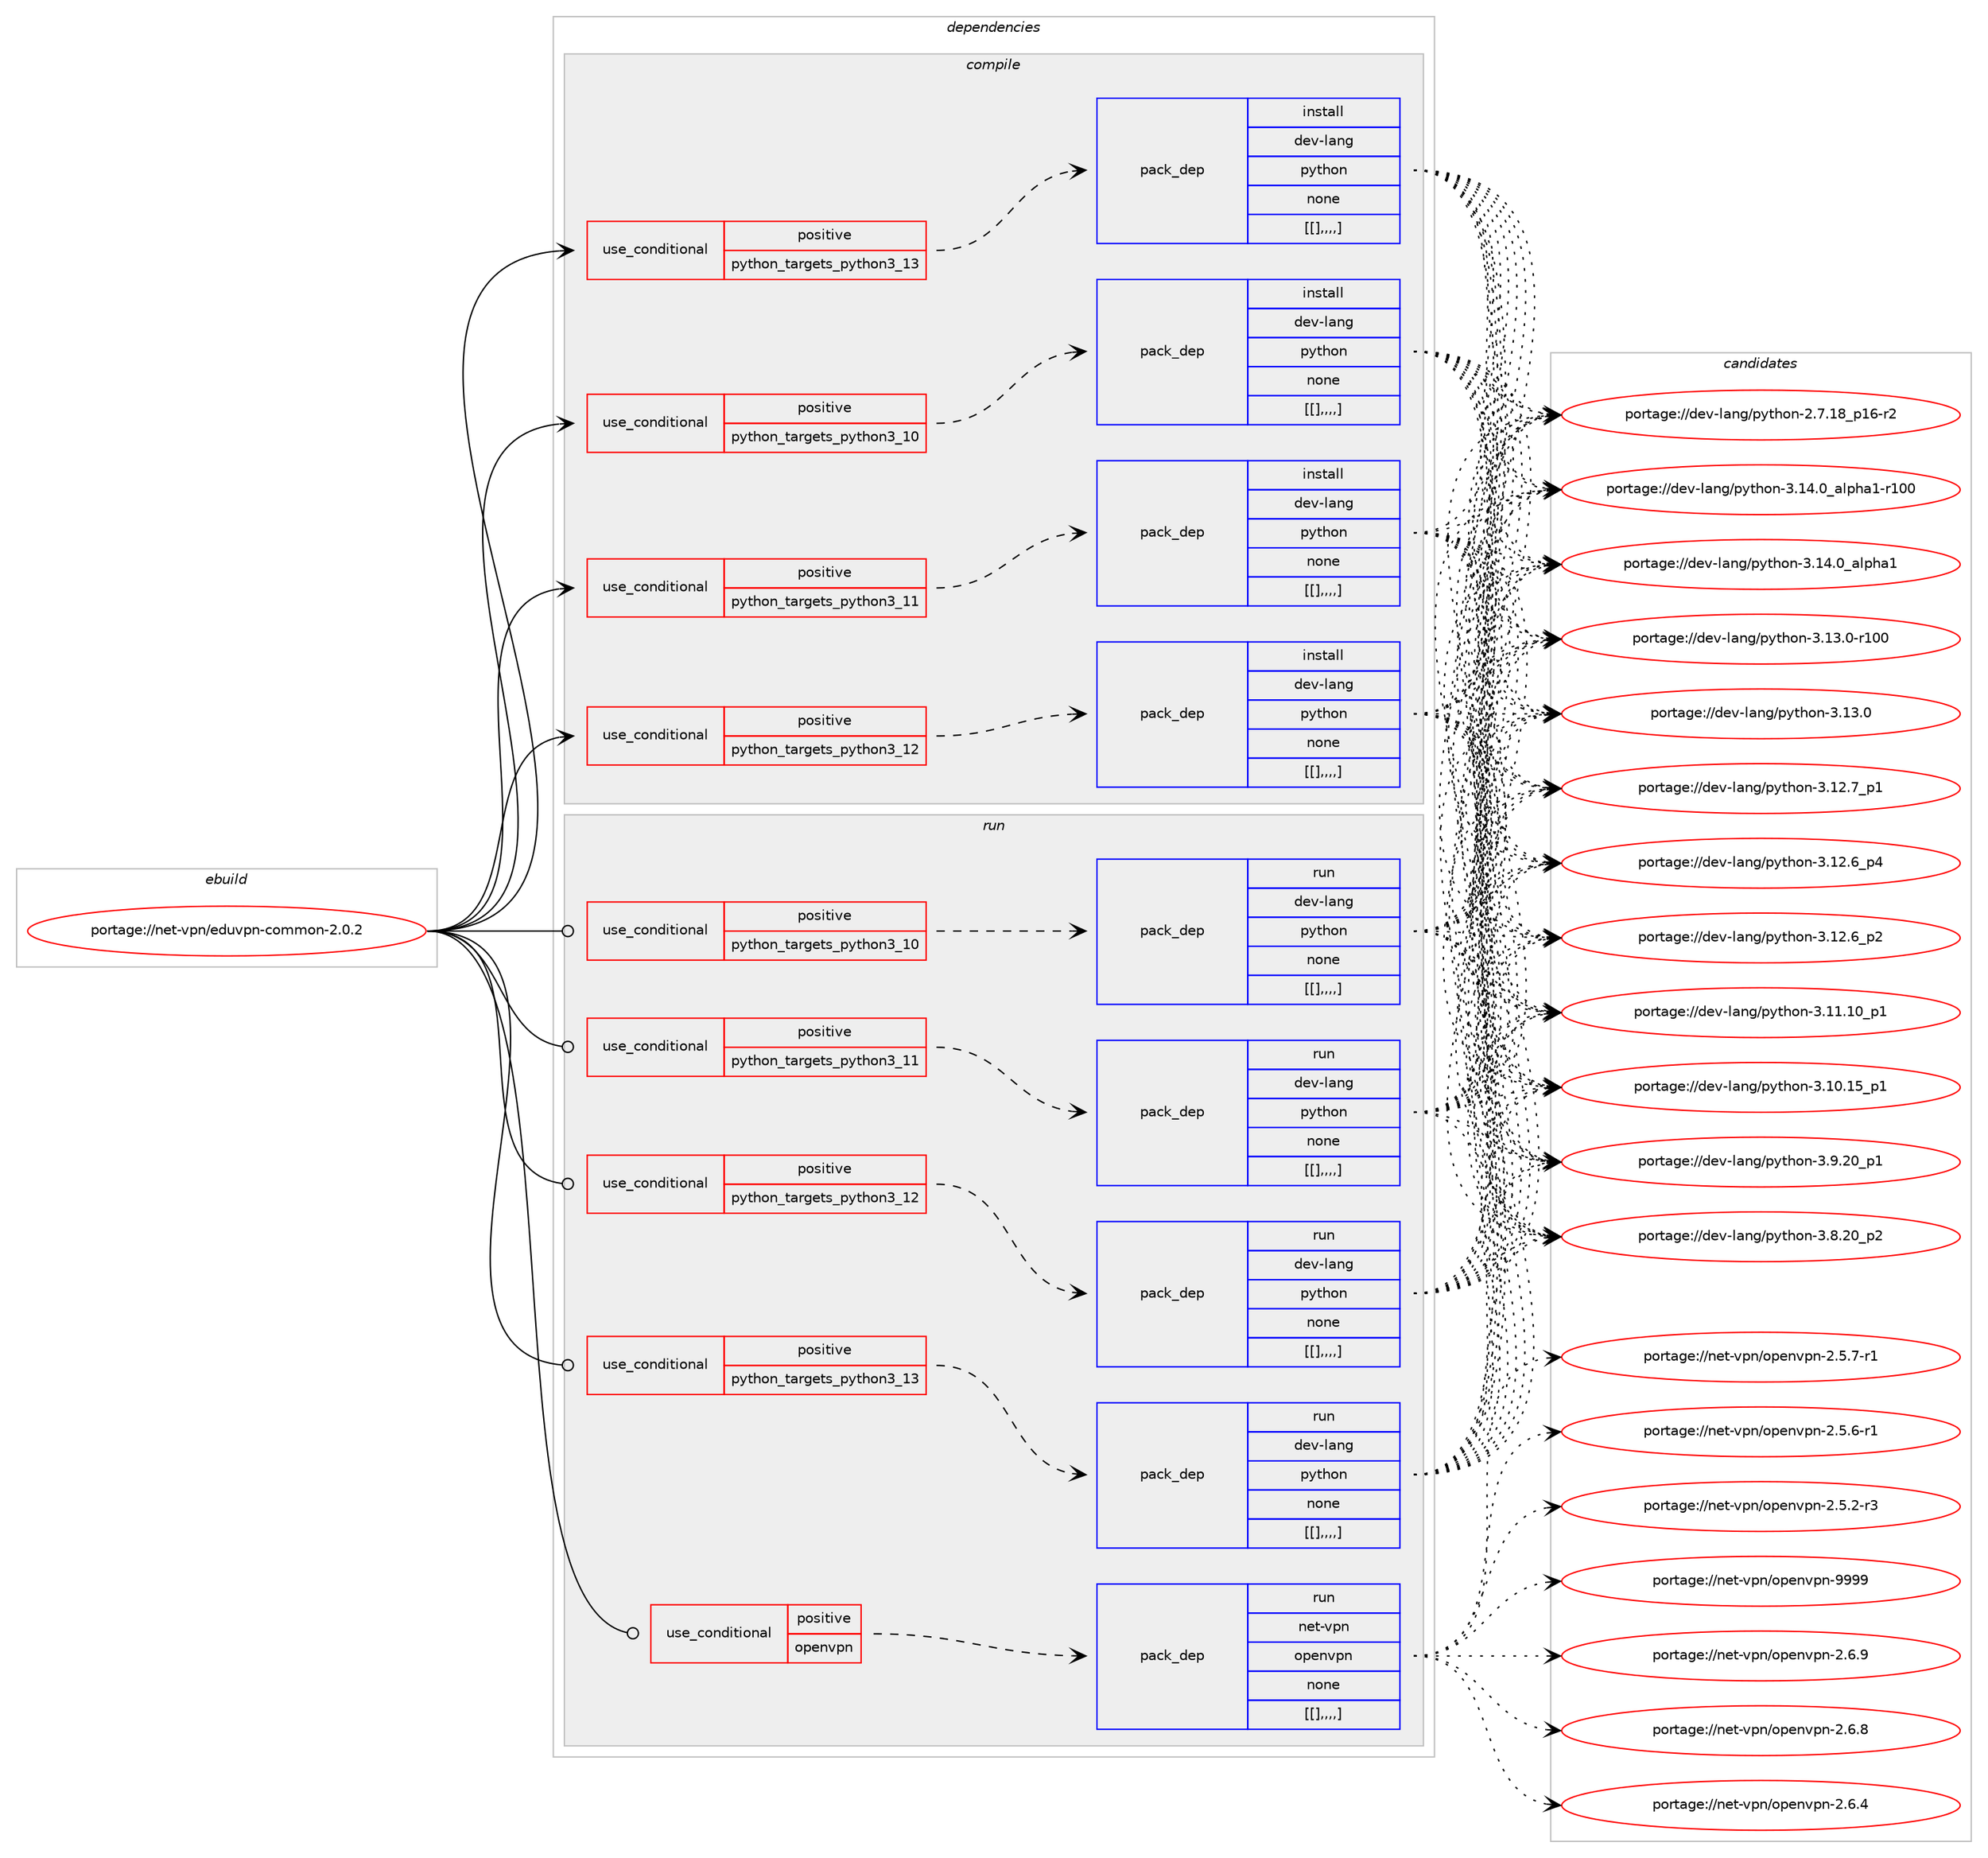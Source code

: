 digraph prolog {

# *************
# Graph options
# *************

newrank=true;
concentrate=true;
compound=true;
graph [rankdir=LR,fontname=Helvetica,fontsize=10,ranksep=1.5];#, ranksep=2.5, nodesep=0.2];
edge  [arrowhead=vee];
node  [fontname=Helvetica,fontsize=10];

# **********
# The ebuild
# **********

subgraph cluster_leftcol {
color=gray;
label=<<i>ebuild</i>>;
id [label="portage://net-vpn/eduvpn-common-2.0.2", color=red, width=4, href="../net-vpn/eduvpn-common-2.0.2.svg"];
}

# ****************
# The dependencies
# ****************

subgraph cluster_midcol {
color=gray;
label=<<i>dependencies</i>>;
subgraph cluster_compile {
fillcolor="#eeeeee";
style=filled;
label=<<i>compile</i>>;
subgraph cond108204 {
dependency408367 [label=<<TABLE BORDER="0" CELLBORDER="1" CELLSPACING="0" CELLPADDING="4"><TR><TD ROWSPAN="3" CELLPADDING="10">use_conditional</TD></TR><TR><TD>positive</TD></TR><TR><TD>python_targets_python3_10</TD></TR></TABLE>>, shape=none, color=red];
subgraph pack297105 {
dependency408402 [label=<<TABLE BORDER="0" CELLBORDER="1" CELLSPACING="0" CELLPADDING="4" WIDTH="220"><TR><TD ROWSPAN="6" CELLPADDING="30">pack_dep</TD></TR><TR><TD WIDTH="110">install</TD></TR><TR><TD>dev-lang</TD></TR><TR><TD>python</TD></TR><TR><TD>none</TD></TR><TR><TD>[[],,,,]</TD></TR></TABLE>>, shape=none, color=blue];
}
dependency408367:e -> dependency408402:w [weight=20,style="dashed",arrowhead="vee"];
}
id:e -> dependency408367:w [weight=20,style="solid",arrowhead="vee"];
subgraph cond108228 {
dependency408473 [label=<<TABLE BORDER="0" CELLBORDER="1" CELLSPACING="0" CELLPADDING="4"><TR><TD ROWSPAN="3" CELLPADDING="10">use_conditional</TD></TR><TR><TD>positive</TD></TR><TR><TD>python_targets_python3_11</TD></TR></TABLE>>, shape=none, color=red];
subgraph pack297177 {
dependency408489 [label=<<TABLE BORDER="0" CELLBORDER="1" CELLSPACING="0" CELLPADDING="4" WIDTH="220"><TR><TD ROWSPAN="6" CELLPADDING="30">pack_dep</TD></TR><TR><TD WIDTH="110">install</TD></TR><TR><TD>dev-lang</TD></TR><TR><TD>python</TD></TR><TR><TD>none</TD></TR><TR><TD>[[],,,,]</TD></TR></TABLE>>, shape=none, color=blue];
}
dependency408473:e -> dependency408489:w [weight=20,style="dashed",arrowhead="vee"];
}
id:e -> dependency408473:w [weight=20,style="solid",arrowhead="vee"];
subgraph cond108249 {
dependency408560 [label=<<TABLE BORDER="0" CELLBORDER="1" CELLSPACING="0" CELLPADDING="4"><TR><TD ROWSPAN="3" CELLPADDING="10">use_conditional</TD></TR><TR><TD>positive</TD></TR><TR><TD>python_targets_python3_12</TD></TR></TABLE>>, shape=none, color=red];
subgraph pack297250 {
dependency408563 [label=<<TABLE BORDER="0" CELLBORDER="1" CELLSPACING="0" CELLPADDING="4" WIDTH="220"><TR><TD ROWSPAN="6" CELLPADDING="30">pack_dep</TD></TR><TR><TD WIDTH="110">install</TD></TR><TR><TD>dev-lang</TD></TR><TR><TD>python</TD></TR><TR><TD>none</TD></TR><TR><TD>[[],,,,]</TD></TR></TABLE>>, shape=none, color=blue];
}
dependency408560:e -> dependency408563:w [weight=20,style="dashed",arrowhead="vee"];
}
id:e -> dependency408560:w [weight=20,style="solid",arrowhead="vee"];
subgraph cond108257 {
dependency408639 [label=<<TABLE BORDER="0" CELLBORDER="1" CELLSPACING="0" CELLPADDING="4"><TR><TD ROWSPAN="3" CELLPADDING="10">use_conditional</TD></TR><TR><TD>positive</TD></TR><TR><TD>python_targets_python3_13</TD></TR></TABLE>>, shape=none, color=red];
subgraph pack297318 {
dependency408693 [label=<<TABLE BORDER="0" CELLBORDER="1" CELLSPACING="0" CELLPADDING="4" WIDTH="220"><TR><TD ROWSPAN="6" CELLPADDING="30">pack_dep</TD></TR><TR><TD WIDTH="110">install</TD></TR><TR><TD>dev-lang</TD></TR><TR><TD>python</TD></TR><TR><TD>none</TD></TR><TR><TD>[[],,,,]</TD></TR></TABLE>>, shape=none, color=blue];
}
dependency408639:e -> dependency408693:w [weight=20,style="dashed",arrowhead="vee"];
}
id:e -> dependency408639:w [weight=20,style="solid",arrowhead="vee"];
}
subgraph cluster_compileandrun {
fillcolor="#eeeeee";
style=filled;
label=<<i>compile and run</i>>;
}
subgraph cluster_run {
fillcolor="#eeeeee";
style=filled;
label=<<i>run</i>>;
subgraph cond108299 {
dependency408718 [label=<<TABLE BORDER="0" CELLBORDER="1" CELLSPACING="0" CELLPADDING="4"><TR><TD ROWSPAN="3" CELLPADDING="10">use_conditional</TD></TR><TR><TD>positive</TD></TR><TR><TD>openvpn</TD></TR></TABLE>>, shape=none, color=red];
subgraph pack297362 {
dependency408726 [label=<<TABLE BORDER="0" CELLBORDER="1" CELLSPACING="0" CELLPADDING="4" WIDTH="220"><TR><TD ROWSPAN="6" CELLPADDING="30">pack_dep</TD></TR><TR><TD WIDTH="110">run</TD></TR><TR><TD>net-vpn</TD></TR><TR><TD>openvpn</TD></TR><TR><TD>none</TD></TR><TR><TD>[[],,,,]</TD></TR></TABLE>>, shape=none, color=blue];
}
dependency408718:e -> dependency408726:w [weight=20,style="dashed",arrowhead="vee"];
}
id:e -> dependency408718:w [weight=20,style="solid",arrowhead="odot"];
subgraph cond108314 {
dependency408790 [label=<<TABLE BORDER="0" CELLBORDER="1" CELLSPACING="0" CELLPADDING="4"><TR><TD ROWSPAN="3" CELLPADDING="10">use_conditional</TD></TR><TR><TD>positive</TD></TR><TR><TD>python_targets_python3_10</TD></TR></TABLE>>, shape=none, color=red];
subgraph pack297434 {
dependency408838 [label=<<TABLE BORDER="0" CELLBORDER="1" CELLSPACING="0" CELLPADDING="4" WIDTH="220"><TR><TD ROWSPAN="6" CELLPADDING="30">pack_dep</TD></TR><TR><TD WIDTH="110">run</TD></TR><TR><TD>dev-lang</TD></TR><TR><TD>python</TD></TR><TR><TD>none</TD></TR><TR><TD>[[],,,,]</TD></TR></TABLE>>, shape=none, color=blue];
}
dependency408790:e -> dependency408838:w [weight=20,style="dashed",arrowhead="vee"];
}
id:e -> dependency408790:w [weight=20,style="solid",arrowhead="odot"];
subgraph cond108344 {
dependency408931 [label=<<TABLE BORDER="0" CELLBORDER="1" CELLSPACING="0" CELLPADDING="4"><TR><TD ROWSPAN="3" CELLPADDING="10">use_conditional</TD></TR><TR><TD>positive</TD></TR><TR><TD>python_targets_python3_11</TD></TR></TABLE>>, shape=none, color=red];
subgraph pack297568 {
dependency409012 [label=<<TABLE BORDER="0" CELLBORDER="1" CELLSPACING="0" CELLPADDING="4" WIDTH="220"><TR><TD ROWSPAN="6" CELLPADDING="30">pack_dep</TD></TR><TR><TD WIDTH="110">run</TD></TR><TR><TD>dev-lang</TD></TR><TR><TD>python</TD></TR><TR><TD>none</TD></TR><TR><TD>[[],,,,]</TD></TR></TABLE>>, shape=none, color=blue];
}
dependency408931:e -> dependency409012:w [weight=20,style="dashed",arrowhead="vee"];
}
id:e -> dependency408931:w [weight=20,style="solid",arrowhead="odot"];
subgraph cond108379 {
dependency409063 [label=<<TABLE BORDER="0" CELLBORDER="1" CELLSPACING="0" CELLPADDING="4"><TR><TD ROWSPAN="3" CELLPADDING="10">use_conditional</TD></TR><TR><TD>positive</TD></TR><TR><TD>python_targets_python3_12</TD></TR></TABLE>>, shape=none, color=red];
subgraph pack297630 {
dependency409089 [label=<<TABLE BORDER="0" CELLBORDER="1" CELLSPACING="0" CELLPADDING="4" WIDTH="220"><TR><TD ROWSPAN="6" CELLPADDING="30">pack_dep</TD></TR><TR><TD WIDTH="110">run</TD></TR><TR><TD>dev-lang</TD></TR><TR><TD>python</TD></TR><TR><TD>none</TD></TR><TR><TD>[[],,,,]</TD></TR></TABLE>>, shape=none, color=blue];
}
dependency409063:e -> dependency409089:w [weight=20,style="dashed",arrowhead="vee"];
}
id:e -> dependency409063:w [weight=20,style="solid",arrowhead="odot"];
subgraph cond108393 {
dependency409114 [label=<<TABLE BORDER="0" CELLBORDER="1" CELLSPACING="0" CELLPADDING="4"><TR><TD ROWSPAN="3" CELLPADDING="10">use_conditional</TD></TR><TR><TD>positive</TD></TR><TR><TD>python_targets_python3_13</TD></TR></TABLE>>, shape=none, color=red];
subgraph pack297711 {
dependency409177 [label=<<TABLE BORDER="0" CELLBORDER="1" CELLSPACING="0" CELLPADDING="4" WIDTH="220"><TR><TD ROWSPAN="6" CELLPADDING="30">pack_dep</TD></TR><TR><TD WIDTH="110">run</TD></TR><TR><TD>dev-lang</TD></TR><TR><TD>python</TD></TR><TR><TD>none</TD></TR><TR><TD>[[],,,,]</TD></TR></TABLE>>, shape=none, color=blue];
}
dependency409114:e -> dependency409177:w [weight=20,style="dashed",arrowhead="vee"];
}
id:e -> dependency409114:w [weight=20,style="solid",arrowhead="odot"];
}
}

# **************
# The candidates
# **************

subgraph cluster_choices {
rank=same;
color=gray;
label=<<i>candidates</i>>;

subgraph choice297055 {
color=black;
nodesep=1;
choice100101118451089711010347112121116104111110455146495246489597108112104974945114494848 [label="portage://dev-lang/python-3.14.0_alpha1-r100", color=red, width=4,href="../dev-lang/python-3.14.0_alpha1-r100.svg"];
choice1001011184510897110103471121211161041111104551464952464895971081121049749 [label="portage://dev-lang/python-3.14.0_alpha1", color=red, width=4,href="../dev-lang/python-3.14.0_alpha1.svg"];
choice1001011184510897110103471121211161041111104551464951464845114494848 [label="portage://dev-lang/python-3.13.0-r100", color=red, width=4,href="../dev-lang/python-3.13.0-r100.svg"];
choice10010111845108971101034711212111610411111045514649514648 [label="portage://dev-lang/python-3.13.0", color=red, width=4,href="../dev-lang/python-3.13.0.svg"];
choice100101118451089711010347112121116104111110455146495046559511249 [label="portage://dev-lang/python-3.12.7_p1", color=red, width=4,href="../dev-lang/python-3.12.7_p1.svg"];
choice100101118451089711010347112121116104111110455146495046549511252 [label="portage://dev-lang/python-3.12.6_p4", color=red, width=4,href="../dev-lang/python-3.12.6_p4.svg"];
choice100101118451089711010347112121116104111110455146495046549511250 [label="portage://dev-lang/python-3.12.6_p2", color=red, width=4,href="../dev-lang/python-3.12.6_p2.svg"];
choice10010111845108971101034711212111610411111045514649494649489511249 [label="portage://dev-lang/python-3.11.10_p1", color=red, width=4,href="../dev-lang/python-3.11.10_p1.svg"];
choice10010111845108971101034711212111610411111045514649484649539511249 [label="portage://dev-lang/python-3.10.15_p1", color=red, width=4,href="../dev-lang/python-3.10.15_p1.svg"];
choice100101118451089711010347112121116104111110455146574650489511249 [label="portage://dev-lang/python-3.9.20_p1", color=red, width=4,href="../dev-lang/python-3.9.20_p1.svg"];
choice100101118451089711010347112121116104111110455146564650489511250 [label="portage://dev-lang/python-3.8.20_p2", color=red, width=4,href="../dev-lang/python-3.8.20_p2.svg"];
choice100101118451089711010347112121116104111110455046554649569511249544511450 [label="portage://dev-lang/python-2.7.18_p16-r2", color=red, width=4,href="../dev-lang/python-2.7.18_p16-r2.svg"];
dependency408402:e -> choice100101118451089711010347112121116104111110455146495246489597108112104974945114494848:w [style=dotted,weight="100"];
dependency408402:e -> choice1001011184510897110103471121211161041111104551464952464895971081121049749:w [style=dotted,weight="100"];
dependency408402:e -> choice1001011184510897110103471121211161041111104551464951464845114494848:w [style=dotted,weight="100"];
dependency408402:e -> choice10010111845108971101034711212111610411111045514649514648:w [style=dotted,weight="100"];
dependency408402:e -> choice100101118451089711010347112121116104111110455146495046559511249:w [style=dotted,weight="100"];
dependency408402:e -> choice100101118451089711010347112121116104111110455146495046549511252:w [style=dotted,weight="100"];
dependency408402:e -> choice100101118451089711010347112121116104111110455146495046549511250:w [style=dotted,weight="100"];
dependency408402:e -> choice10010111845108971101034711212111610411111045514649494649489511249:w [style=dotted,weight="100"];
dependency408402:e -> choice10010111845108971101034711212111610411111045514649484649539511249:w [style=dotted,weight="100"];
dependency408402:e -> choice100101118451089711010347112121116104111110455146574650489511249:w [style=dotted,weight="100"];
dependency408402:e -> choice100101118451089711010347112121116104111110455146564650489511250:w [style=dotted,weight="100"];
dependency408402:e -> choice100101118451089711010347112121116104111110455046554649569511249544511450:w [style=dotted,weight="100"];
}
subgraph choice297066 {
color=black;
nodesep=1;
choice100101118451089711010347112121116104111110455146495246489597108112104974945114494848 [label="portage://dev-lang/python-3.14.0_alpha1-r100", color=red, width=4,href="../dev-lang/python-3.14.0_alpha1-r100.svg"];
choice1001011184510897110103471121211161041111104551464952464895971081121049749 [label="portage://dev-lang/python-3.14.0_alpha1", color=red, width=4,href="../dev-lang/python-3.14.0_alpha1.svg"];
choice1001011184510897110103471121211161041111104551464951464845114494848 [label="portage://dev-lang/python-3.13.0-r100", color=red, width=4,href="../dev-lang/python-3.13.0-r100.svg"];
choice10010111845108971101034711212111610411111045514649514648 [label="portage://dev-lang/python-3.13.0", color=red, width=4,href="../dev-lang/python-3.13.0.svg"];
choice100101118451089711010347112121116104111110455146495046559511249 [label="portage://dev-lang/python-3.12.7_p1", color=red, width=4,href="../dev-lang/python-3.12.7_p1.svg"];
choice100101118451089711010347112121116104111110455146495046549511252 [label="portage://dev-lang/python-3.12.6_p4", color=red, width=4,href="../dev-lang/python-3.12.6_p4.svg"];
choice100101118451089711010347112121116104111110455146495046549511250 [label="portage://dev-lang/python-3.12.6_p2", color=red, width=4,href="../dev-lang/python-3.12.6_p2.svg"];
choice10010111845108971101034711212111610411111045514649494649489511249 [label="portage://dev-lang/python-3.11.10_p1", color=red, width=4,href="../dev-lang/python-3.11.10_p1.svg"];
choice10010111845108971101034711212111610411111045514649484649539511249 [label="portage://dev-lang/python-3.10.15_p1", color=red, width=4,href="../dev-lang/python-3.10.15_p1.svg"];
choice100101118451089711010347112121116104111110455146574650489511249 [label="portage://dev-lang/python-3.9.20_p1", color=red, width=4,href="../dev-lang/python-3.9.20_p1.svg"];
choice100101118451089711010347112121116104111110455146564650489511250 [label="portage://dev-lang/python-3.8.20_p2", color=red, width=4,href="../dev-lang/python-3.8.20_p2.svg"];
choice100101118451089711010347112121116104111110455046554649569511249544511450 [label="portage://dev-lang/python-2.7.18_p16-r2", color=red, width=4,href="../dev-lang/python-2.7.18_p16-r2.svg"];
dependency408489:e -> choice100101118451089711010347112121116104111110455146495246489597108112104974945114494848:w [style=dotted,weight="100"];
dependency408489:e -> choice1001011184510897110103471121211161041111104551464952464895971081121049749:w [style=dotted,weight="100"];
dependency408489:e -> choice1001011184510897110103471121211161041111104551464951464845114494848:w [style=dotted,weight="100"];
dependency408489:e -> choice10010111845108971101034711212111610411111045514649514648:w [style=dotted,weight="100"];
dependency408489:e -> choice100101118451089711010347112121116104111110455146495046559511249:w [style=dotted,weight="100"];
dependency408489:e -> choice100101118451089711010347112121116104111110455146495046549511252:w [style=dotted,weight="100"];
dependency408489:e -> choice100101118451089711010347112121116104111110455146495046549511250:w [style=dotted,weight="100"];
dependency408489:e -> choice10010111845108971101034711212111610411111045514649494649489511249:w [style=dotted,weight="100"];
dependency408489:e -> choice10010111845108971101034711212111610411111045514649484649539511249:w [style=dotted,weight="100"];
dependency408489:e -> choice100101118451089711010347112121116104111110455146574650489511249:w [style=dotted,weight="100"];
dependency408489:e -> choice100101118451089711010347112121116104111110455146564650489511250:w [style=dotted,weight="100"];
dependency408489:e -> choice100101118451089711010347112121116104111110455046554649569511249544511450:w [style=dotted,weight="100"];
}
subgraph choice297075 {
color=black;
nodesep=1;
choice100101118451089711010347112121116104111110455146495246489597108112104974945114494848 [label="portage://dev-lang/python-3.14.0_alpha1-r100", color=red, width=4,href="../dev-lang/python-3.14.0_alpha1-r100.svg"];
choice1001011184510897110103471121211161041111104551464952464895971081121049749 [label="portage://dev-lang/python-3.14.0_alpha1", color=red, width=4,href="../dev-lang/python-3.14.0_alpha1.svg"];
choice1001011184510897110103471121211161041111104551464951464845114494848 [label="portage://dev-lang/python-3.13.0-r100", color=red, width=4,href="../dev-lang/python-3.13.0-r100.svg"];
choice10010111845108971101034711212111610411111045514649514648 [label="portage://dev-lang/python-3.13.0", color=red, width=4,href="../dev-lang/python-3.13.0.svg"];
choice100101118451089711010347112121116104111110455146495046559511249 [label="portage://dev-lang/python-3.12.7_p1", color=red, width=4,href="../dev-lang/python-3.12.7_p1.svg"];
choice100101118451089711010347112121116104111110455146495046549511252 [label="portage://dev-lang/python-3.12.6_p4", color=red, width=4,href="../dev-lang/python-3.12.6_p4.svg"];
choice100101118451089711010347112121116104111110455146495046549511250 [label="portage://dev-lang/python-3.12.6_p2", color=red, width=4,href="../dev-lang/python-3.12.6_p2.svg"];
choice10010111845108971101034711212111610411111045514649494649489511249 [label="portage://dev-lang/python-3.11.10_p1", color=red, width=4,href="../dev-lang/python-3.11.10_p1.svg"];
choice10010111845108971101034711212111610411111045514649484649539511249 [label="portage://dev-lang/python-3.10.15_p1", color=red, width=4,href="../dev-lang/python-3.10.15_p1.svg"];
choice100101118451089711010347112121116104111110455146574650489511249 [label="portage://dev-lang/python-3.9.20_p1", color=red, width=4,href="../dev-lang/python-3.9.20_p1.svg"];
choice100101118451089711010347112121116104111110455146564650489511250 [label="portage://dev-lang/python-3.8.20_p2", color=red, width=4,href="../dev-lang/python-3.8.20_p2.svg"];
choice100101118451089711010347112121116104111110455046554649569511249544511450 [label="portage://dev-lang/python-2.7.18_p16-r2", color=red, width=4,href="../dev-lang/python-2.7.18_p16-r2.svg"];
dependency408563:e -> choice100101118451089711010347112121116104111110455146495246489597108112104974945114494848:w [style=dotted,weight="100"];
dependency408563:e -> choice1001011184510897110103471121211161041111104551464952464895971081121049749:w [style=dotted,weight="100"];
dependency408563:e -> choice1001011184510897110103471121211161041111104551464951464845114494848:w [style=dotted,weight="100"];
dependency408563:e -> choice10010111845108971101034711212111610411111045514649514648:w [style=dotted,weight="100"];
dependency408563:e -> choice100101118451089711010347112121116104111110455146495046559511249:w [style=dotted,weight="100"];
dependency408563:e -> choice100101118451089711010347112121116104111110455146495046549511252:w [style=dotted,weight="100"];
dependency408563:e -> choice100101118451089711010347112121116104111110455146495046549511250:w [style=dotted,weight="100"];
dependency408563:e -> choice10010111845108971101034711212111610411111045514649494649489511249:w [style=dotted,weight="100"];
dependency408563:e -> choice10010111845108971101034711212111610411111045514649484649539511249:w [style=dotted,weight="100"];
dependency408563:e -> choice100101118451089711010347112121116104111110455146574650489511249:w [style=dotted,weight="100"];
dependency408563:e -> choice100101118451089711010347112121116104111110455146564650489511250:w [style=dotted,weight="100"];
dependency408563:e -> choice100101118451089711010347112121116104111110455046554649569511249544511450:w [style=dotted,weight="100"];
}
subgraph choice297088 {
color=black;
nodesep=1;
choice100101118451089711010347112121116104111110455146495246489597108112104974945114494848 [label="portage://dev-lang/python-3.14.0_alpha1-r100", color=red, width=4,href="../dev-lang/python-3.14.0_alpha1-r100.svg"];
choice1001011184510897110103471121211161041111104551464952464895971081121049749 [label="portage://dev-lang/python-3.14.0_alpha1", color=red, width=4,href="../dev-lang/python-3.14.0_alpha1.svg"];
choice1001011184510897110103471121211161041111104551464951464845114494848 [label="portage://dev-lang/python-3.13.0-r100", color=red, width=4,href="../dev-lang/python-3.13.0-r100.svg"];
choice10010111845108971101034711212111610411111045514649514648 [label="portage://dev-lang/python-3.13.0", color=red, width=4,href="../dev-lang/python-3.13.0.svg"];
choice100101118451089711010347112121116104111110455146495046559511249 [label="portage://dev-lang/python-3.12.7_p1", color=red, width=4,href="../dev-lang/python-3.12.7_p1.svg"];
choice100101118451089711010347112121116104111110455146495046549511252 [label="portage://dev-lang/python-3.12.6_p4", color=red, width=4,href="../dev-lang/python-3.12.6_p4.svg"];
choice100101118451089711010347112121116104111110455146495046549511250 [label="portage://dev-lang/python-3.12.6_p2", color=red, width=4,href="../dev-lang/python-3.12.6_p2.svg"];
choice10010111845108971101034711212111610411111045514649494649489511249 [label="portage://dev-lang/python-3.11.10_p1", color=red, width=4,href="../dev-lang/python-3.11.10_p1.svg"];
choice10010111845108971101034711212111610411111045514649484649539511249 [label="portage://dev-lang/python-3.10.15_p1", color=red, width=4,href="../dev-lang/python-3.10.15_p1.svg"];
choice100101118451089711010347112121116104111110455146574650489511249 [label="portage://dev-lang/python-3.9.20_p1", color=red, width=4,href="../dev-lang/python-3.9.20_p1.svg"];
choice100101118451089711010347112121116104111110455146564650489511250 [label="portage://dev-lang/python-3.8.20_p2", color=red, width=4,href="../dev-lang/python-3.8.20_p2.svg"];
choice100101118451089711010347112121116104111110455046554649569511249544511450 [label="portage://dev-lang/python-2.7.18_p16-r2", color=red, width=4,href="../dev-lang/python-2.7.18_p16-r2.svg"];
dependency408693:e -> choice100101118451089711010347112121116104111110455146495246489597108112104974945114494848:w [style=dotted,weight="100"];
dependency408693:e -> choice1001011184510897110103471121211161041111104551464952464895971081121049749:w [style=dotted,weight="100"];
dependency408693:e -> choice1001011184510897110103471121211161041111104551464951464845114494848:w [style=dotted,weight="100"];
dependency408693:e -> choice10010111845108971101034711212111610411111045514649514648:w [style=dotted,weight="100"];
dependency408693:e -> choice100101118451089711010347112121116104111110455146495046559511249:w [style=dotted,weight="100"];
dependency408693:e -> choice100101118451089711010347112121116104111110455146495046549511252:w [style=dotted,weight="100"];
dependency408693:e -> choice100101118451089711010347112121116104111110455146495046549511250:w [style=dotted,weight="100"];
dependency408693:e -> choice10010111845108971101034711212111610411111045514649494649489511249:w [style=dotted,weight="100"];
dependency408693:e -> choice10010111845108971101034711212111610411111045514649484649539511249:w [style=dotted,weight="100"];
dependency408693:e -> choice100101118451089711010347112121116104111110455146574650489511249:w [style=dotted,weight="100"];
dependency408693:e -> choice100101118451089711010347112121116104111110455146564650489511250:w [style=dotted,weight="100"];
dependency408693:e -> choice100101118451089711010347112121116104111110455046554649569511249544511450:w [style=dotted,weight="100"];
}
subgraph choice297103 {
color=black;
nodesep=1;
choice11010111645118112110471111121011101181121104557575757 [label="portage://net-vpn/openvpn-9999", color=red, width=4,href="../net-vpn/openvpn-9999.svg"];
choice1101011164511811211047111112101110118112110455046544657 [label="portage://net-vpn/openvpn-2.6.9", color=red, width=4,href="../net-vpn/openvpn-2.6.9.svg"];
choice1101011164511811211047111112101110118112110455046544656 [label="portage://net-vpn/openvpn-2.6.8", color=red, width=4,href="../net-vpn/openvpn-2.6.8.svg"];
choice1101011164511811211047111112101110118112110455046544652 [label="portage://net-vpn/openvpn-2.6.4", color=red, width=4,href="../net-vpn/openvpn-2.6.4.svg"];
choice11010111645118112110471111121011101181121104550465346554511449 [label="portage://net-vpn/openvpn-2.5.7-r1", color=red, width=4,href="../net-vpn/openvpn-2.5.7-r1.svg"];
choice11010111645118112110471111121011101181121104550465346544511449 [label="portage://net-vpn/openvpn-2.5.6-r1", color=red, width=4,href="../net-vpn/openvpn-2.5.6-r1.svg"];
choice11010111645118112110471111121011101181121104550465346504511451 [label="portage://net-vpn/openvpn-2.5.2-r3", color=red, width=4,href="../net-vpn/openvpn-2.5.2-r3.svg"];
dependency408726:e -> choice11010111645118112110471111121011101181121104557575757:w [style=dotted,weight="100"];
dependency408726:e -> choice1101011164511811211047111112101110118112110455046544657:w [style=dotted,weight="100"];
dependency408726:e -> choice1101011164511811211047111112101110118112110455046544656:w [style=dotted,weight="100"];
dependency408726:e -> choice1101011164511811211047111112101110118112110455046544652:w [style=dotted,weight="100"];
dependency408726:e -> choice11010111645118112110471111121011101181121104550465346554511449:w [style=dotted,weight="100"];
dependency408726:e -> choice11010111645118112110471111121011101181121104550465346544511449:w [style=dotted,weight="100"];
dependency408726:e -> choice11010111645118112110471111121011101181121104550465346504511451:w [style=dotted,weight="100"];
}
subgraph choice297108 {
color=black;
nodesep=1;
choice100101118451089711010347112121116104111110455146495246489597108112104974945114494848 [label="portage://dev-lang/python-3.14.0_alpha1-r100", color=red, width=4,href="../dev-lang/python-3.14.0_alpha1-r100.svg"];
choice1001011184510897110103471121211161041111104551464952464895971081121049749 [label="portage://dev-lang/python-3.14.0_alpha1", color=red, width=4,href="../dev-lang/python-3.14.0_alpha1.svg"];
choice1001011184510897110103471121211161041111104551464951464845114494848 [label="portage://dev-lang/python-3.13.0-r100", color=red, width=4,href="../dev-lang/python-3.13.0-r100.svg"];
choice10010111845108971101034711212111610411111045514649514648 [label="portage://dev-lang/python-3.13.0", color=red, width=4,href="../dev-lang/python-3.13.0.svg"];
choice100101118451089711010347112121116104111110455146495046559511249 [label="portage://dev-lang/python-3.12.7_p1", color=red, width=4,href="../dev-lang/python-3.12.7_p1.svg"];
choice100101118451089711010347112121116104111110455146495046549511252 [label="portage://dev-lang/python-3.12.6_p4", color=red, width=4,href="../dev-lang/python-3.12.6_p4.svg"];
choice100101118451089711010347112121116104111110455146495046549511250 [label="portage://dev-lang/python-3.12.6_p2", color=red, width=4,href="../dev-lang/python-3.12.6_p2.svg"];
choice10010111845108971101034711212111610411111045514649494649489511249 [label="portage://dev-lang/python-3.11.10_p1", color=red, width=4,href="../dev-lang/python-3.11.10_p1.svg"];
choice10010111845108971101034711212111610411111045514649484649539511249 [label="portage://dev-lang/python-3.10.15_p1", color=red, width=4,href="../dev-lang/python-3.10.15_p1.svg"];
choice100101118451089711010347112121116104111110455146574650489511249 [label="portage://dev-lang/python-3.9.20_p1", color=red, width=4,href="../dev-lang/python-3.9.20_p1.svg"];
choice100101118451089711010347112121116104111110455146564650489511250 [label="portage://dev-lang/python-3.8.20_p2", color=red, width=4,href="../dev-lang/python-3.8.20_p2.svg"];
choice100101118451089711010347112121116104111110455046554649569511249544511450 [label="portage://dev-lang/python-2.7.18_p16-r2", color=red, width=4,href="../dev-lang/python-2.7.18_p16-r2.svg"];
dependency408838:e -> choice100101118451089711010347112121116104111110455146495246489597108112104974945114494848:w [style=dotted,weight="100"];
dependency408838:e -> choice1001011184510897110103471121211161041111104551464952464895971081121049749:w [style=dotted,weight="100"];
dependency408838:e -> choice1001011184510897110103471121211161041111104551464951464845114494848:w [style=dotted,weight="100"];
dependency408838:e -> choice10010111845108971101034711212111610411111045514649514648:w [style=dotted,weight="100"];
dependency408838:e -> choice100101118451089711010347112121116104111110455146495046559511249:w [style=dotted,weight="100"];
dependency408838:e -> choice100101118451089711010347112121116104111110455146495046549511252:w [style=dotted,weight="100"];
dependency408838:e -> choice100101118451089711010347112121116104111110455146495046549511250:w [style=dotted,weight="100"];
dependency408838:e -> choice10010111845108971101034711212111610411111045514649494649489511249:w [style=dotted,weight="100"];
dependency408838:e -> choice10010111845108971101034711212111610411111045514649484649539511249:w [style=dotted,weight="100"];
dependency408838:e -> choice100101118451089711010347112121116104111110455146574650489511249:w [style=dotted,weight="100"];
dependency408838:e -> choice100101118451089711010347112121116104111110455146564650489511250:w [style=dotted,weight="100"];
dependency408838:e -> choice100101118451089711010347112121116104111110455046554649569511249544511450:w [style=dotted,weight="100"];
}
subgraph choice297118 {
color=black;
nodesep=1;
choice100101118451089711010347112121116104111110455146495246489597108112104974945114494848 [label="portage://dev-lang/python-3.14.0_alpha1-r100", color=red, width=4,href="../dev-lang/python-3.14.0_alpha1-r100.svg"];
choice1001011184510897110103471121211161041111104551464952464895971081121049749 [label="portage://dev-lang/python-3.14.0_alpha1", color=red, width=4,href="../dev-lang/python-3.14.0_alpha1.svg"];
choice1001011184510897110103471121211161041111104551464951464845114494848 [label="portage://dev-lang/python-3.13.0-r100", color=red, width=4,href="../dev-lang/python-3.13.0-r100.svg"];
choice10010111845108971101034711212111610411111045514649514648 [label="portage://dev-lang/python-3.13.0", color=red, width=4,href="../dev-lang/python-3.13.0.svg"];
choice100101118451089711010347112121116104111110455146495046559511249 [label="portage://dev-lang/python-3.12.7_p1", color=red, width=4,href="../dev-lang/python-3.12.7_p1.svg"];
choice100101118451089711010347112121116104111110455146495046549511252 [label="portage://dev-lang/python-3.12.6_p4", color=red, width=4,href="../dev-lang/python-3.12.6_p4.svg"];
choice100101118451089711010347112121116104111110455146495046549511250 [label="portage://dev-lang/python-3.12.6_p2", color=red, width=4,href="../dev-lang/python-3.12.6_p2.svg"];
choice10010111845108971101034711212111610411111045514649494649489511249 [label="portage://dev-lang/python-3.11.10_p1", color=red, width=4,href="../dev-lang/python-3.11.10_p1.svg"];
choice10010111845108971101034711212111610411111045514649484649539511249 [label="portage://dev-lang/python-3.10.15_p1", color=red, width=4,href="../dev-lang/python-3.10.15_p1.svg"];
choice100101118451089711010347112121116104111110455146574650489511249 [label="portage://dev-lang/python-3.9.20_p1", color=red, width=4,href="../dev-lang/python-3.9.20_p1.svg"];
choice100101118451089711010347112121116104111110455146564650489511250 [label="portage://dev-lang/python-3.8.20_p2", color=red, width=4,href="../dev-lang/python-3.8.20_p2.svg"];
choice100101118451089711010347112121116104111110455046554649569511249544511450 [label="portage://dev-lang/python-2.7.18_p16-r2", color=red, width=4,href="../dev-lang/python-2.7.18_p16-r2.svg"];
dependency409012:e -> choice100101118451089711010347112121116104111110455146495246489597108112104974945114494848:w [style=dotted,weight="100"];
dependency409012:e -> choice1001011184510897110103471121211161041111104551464952464895971081121049749:w [style=dotted,weight="100"];
dependency409012:e -> choice1001011184510897110103471121211161041111104551464951464845114494848:w [style=dotted,weight="100"];
dependency409012:e -> choice10010111845108971101034711212111610411111045514649514648:w [style=dotted,weight="100"];
dependency409012:e -> choice100101118451089711010347112121116104111110455146495046559511249:w [style=dotted,weight="100"];
dependency409012:e -> choice100101118451089711010347112121116104111110455146495046549511252:w [style=dotted,weight="100"];
dependency409012:e -> choice100101118451089711010347112121116104111110455146495046549511250:w [style=dotted,weight="100"];
dependency409012:e -> choice10010111845108971101034711212111610411111045514649494649489511249:w [style=dotted,weight="100"];
dependency409012:e -> choice10010111845108971101034711212111610411111045514649484649539511249:w [style=dotted,weight="100"];
dependency409012:e -> choice100101118451089711010347112121116104111110455146574650489511249:w [style=dotted,weight="100"];
dependency409012:e -> choice100101118451089711010347112121116104111110455146564650489511250:w [style=dotted,weight="100"];
dependency409012:e -> choice100101118451089711010347112121116104111110455046554649569511249544511450:w [style=dotted,weight="100"];
}
subgraph choice297122 {
color=black;
nodesep=1;
choice100101118451089711010347112121116104111110455146495246489597108112104974945114494848 [label="portage://dev-lang/python-3.14.0_alpha1-r100", color=red, width=4,href="../dev-lang/python-3.14.0_alpha1-r100.svg"];
choice1001011184510897110103471121211161041111104551464952464895971081121049749 [label="portage://dev-lang/python-3.14.0_alpha1", color=red, width=4,href="../dev-lang/python-3.14.0_alpha1.svg"];
choice1001011184510897110103471121211161041111104551464951464845114494848 [label="portage://dev-lang/python-3.13.0-r100", color=red, width=4,href="../dev-lang/python-3.13.0-r100.svg"];
choice10010111845108971101034711212111610411111045514649514648 [label="portage://dev-lang/python-3.13.0", color=red, width=4,href="../dev-lang/python-3.13.0.svg"];
choice100101118451089711010347112121116104111110455146495046559511249 [label="portage://dev-lang/python-3.12.7_p1", color=red, width=4,href="../dev-lang/python-3.12.7_p1.svg"];
choice100101118451089711010347112121116104111110455146495046549511252 [label="portage://dev-lang/python-3.12.6_p4", color=red, width=4,href="../dev-lang/python-3.12.6_p4.svg"];
choice100101118451089711010347112121116104111110455146495046549511250 [label="portage://dev-lang/python-3.12.6_p2", color=red, width=4,href="../dev-lang/python-3.12.6_p2.svg"];
choice10010111845108971101034711212111610411111045514649494649489511249 [label="portage://dev-lang/python-3.11.10_p1", color=red, width=4,href="../dev-lang/python-3.11.10_p1.svg"];
choice10010111845108971101034711212111610411111045514649484649539511249 [label="portage://dev-lang/python-3.10.15_p1", color=red, width=4,href="../dev-lang/python-3.10.15_p1.svg"];
choice100101118451089711010347112121116104111110455146574650489511249 [label="portage://dev-lang/python-3.9.20_p1", color=red, width=4,href="../dev-lang/python-3.9.20_p1.svg"];
choice100101118451089711010347112121116104111110455146564650489511250 [label="portage://dev-lang/python-3.8.20_p2", color=red, width=4,href="../dev-lang/python-3.8.20_p2.svg"];
choice100101118451089711010347112121116104111110455046554649569511249544511450 [label="portage://dev-lang/python-2.7.18_p16-r2", color=red, width=4,href="../dev-lang/python-2.7.18_p16-r2.svg"];
dependency409089:e -> choice100101118451089711010347112121116104111110455146495246489597108112104974945114494848:w [style=dotted,weight="100"];
dependency409089:e -> choice1001011184510897110103471121211161041111104551464952464895971081121049749:w [style=dotted,weight="100"];
dependency409089:e -> choice1001011184510897110103471121211161041111104551464951464845114494848:w [style=dotted,weight="100"];
dependency409089:e -> choice10010111845108971101034711212111610411111045514649514648:w [style=dotted,weight="100"];
dependency409089:e -> choice100101118451089711010347112121116104111110455146495046559511249:w [style=dotted,weight="100"];
dependency409089:e -> choice100101118451089711010347112121116104111110455146495046549511252:w [style=dotted,weight="100"];
dependency409089:e -> choice100101118451089711010347112121116104111110455146495046549511250:w [style=dotted,weight="100"];
dependency409089:e -> choice10010111845108971101034711212111610411111045514649494649489511249:w [style=dotted,weight="100"];
dependency409089:e -> choice10010111845108971101034711212111610411111045514649484649539511249:w [style=dotted,weight="100"];
dependency409089:e -> choice100101118451089711010347112121116104111110455146574650489511249:w [style=dotted,weight="100"];
dependency409089:e -> choice100101118451089711010347112121116104111110455146564650489511250:w [style=dotted,weight="100"];
dependency409089:e -> choice100101118451089711010347112121116104111110455046554649569511249544511450:w [style=dotted,weight="100"];
}
subgraph choice297130 {
color=black;
nodesep=1;
choice100101118451089711010347112121116104111110455146495246489597108112104974945114494848 [label="portage://dev-lang/python-3.14.0_alpha1-r100", color=red, width=4,href="../dev-lang/python-3.14.0_alpha1-r100.svg"];
choice1001011184510897110103471121211161041111104551464952464895971081121049749 [label="portage://dev-lang/python-3.14.0_alpha1", color=red, width=4,href="../dev-lang/python-3.14.0_alpha1.svg"];
choice1001011184510897110103471121211161041111104551464951464845114494848 [label="portage://dev-lang/python-3.13.0-r100", color=red, width=4,href="../dev-lang/python-3.13.0-r100.svg"];
choice10010111845108971101034711212111610411111045514649514648 [label="portage://dev-lang/python-3.13.0", color=red, width=4,href="../dev-lang/python-3.13.0.svg"];
choice100101118451089711010347112121116104111110455146495046559511249 [label="portage://dev-lang/python-3.12.7_p1", color=red, width=4,href="../dev-lang/python-3.12.7_p1.svg"];
choice100101118451089711010347112121116104111110455146495046549511252 [label="portage://dev-lang/python-3.12.6_p4", color=red, width=4,href="../dev-lang/python-3.12.6_p4.svg"];
choice100101118451089711010347112121116104111110455146495046549511250 [label="portage://dev-lang/python-3.12.6_p2", color=red, width=4,href="../dev-lang/python-3.12.6_p2.svg"];
choice10010111845108971101034711212111610411111045514649494649489511249 [label="portage://dev-lang/python-3.11.10_p1", color=red, width=4,href="../dev-lang/python-3.11.10_p1.svg"];
choice10010111845108971101034711212111610411111045514649484649539511249 [label="portage://dev-lang/python-3.10.15_p1", color=red, width=4,href="../dev-lang/python-3.10.15_p1.svg"];
choice100101118451089711010347112121116104111110455146574650489511249 [label="portage://dev-lang/python-3.9.20_p1", color=red, width=4,href="../dev-lang/python-3.9.20_p1.svg"];
choice100101118451089711010347112121116104111110455146564650489511250 [label="portage://dev-lang/python-3.8.20_p2", color=red, width=4,href="../dev-lang/python-3.8.20_p2.svg"];
choice100101118451089711010347112121116104111110455046554649569511249544511450 [label="portage://dev-lang/python-2.7.18_p16-r2", color=red, width=4,href="../dev-lang/python-2.7.18_p16-r2.svg"];
dependency409177:e -> choice100101118451089711010347112121116104111110455146495246489597108112104974945114494848:w [style=dotted,weight="100"];
dependency409177:e -> choice1001011184510897110103471121211161041111104551464952464895971081121049749:w [style=dotted,weight="100"];
dependency409177:e -> choice1001011184510897110103471121211161041111104551464951464845114494848:w [style=dotted,weight="100"];
dependency409177:e -> choice10010111845108971101034711212111610411111045514649514648:w [style=dotted,weight="100"];
dependency409177:e -> choice100101118451089711010347112121116104111110455146495046559511249:w [style=dotted,weight="100"];
dependency409177:e -> choice100101118451089711010347112121116104111110455146495046549511252:w [style=dotted,weight="100"];
dependency409177:e -> choice100101118451089711010347112121116104111110455146495046549511250:w [style=dotted,weight="100"];
dependency409177:e -> choice10010111845108971101034711212111610411111045514649494649489511249:w [style=dotted,weight="100"];
dependency409177:e -> choice10010111845108971101034711212111610411111045514649484649539511249:w [style=dotted,weight="100"];
dependency409177:e -> choice100101118451089711010347112121116104111110455146574650489511249:w [style=dotted,weight="100"];
dependency409177:e -> choice100101118451089711010347112121116104111110455146564650489511250:w [style=dotted,weight="100"];
dependency409177:e -> choice100101118451089711010347112121116104111110455046554649569511249544511450:w [style=dotted,weight="100"];
}
}

}

